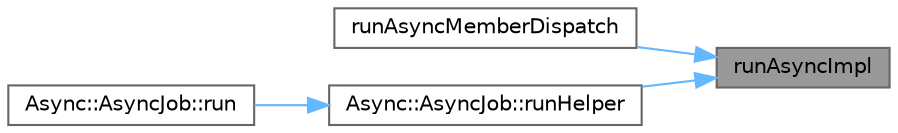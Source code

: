 digraph "runAsyncImpl"
{
 // LATEX_PDF_SIZE
  bgcolor="transparent";
  edge [fontname=Helvetica,fontsize=10,labelfontname=Helvetica,labelfontsize=10];
  node [fontname=Helvetica,fontsize=10,shape=box,height=0.2,width=0.4];
  rankdir="RL";
  Node1 [id="Node000001",label="runAsyncImpl",height=0.2,width=0.4,color="gray40", fillcolor="grey60", style="filled", fontcolor="black",tooltip=" "];
  Node1 -> Node2 [id="edge1_Node000001_Node000002",dir="back",color="steelblue1",style="solid",tooltip=" "];
  Node2 [id="Node000002",label="runAsyncMemberDispatch",height=0.2,width=0.4,color="grey40", fillcolor="white", style="filled",URL="$namespace_async.html#a2db3a7bd981158ae8c35dd00898043c0",tooltip=" "];
  Node1 -> Node3 [id="edge2_Node000001_Node000003",dir="back",color="steelblue1",style="solid",tooltip=" "];
  Node3 [id="Node000003",label="Async::AsyncJob::runHelper",height=0.2,width=0.4,color="grey40", fillcolor="white", style="filled",URL="$class_async_1_1_async_job.html#a8d6ba1d847504642c3e7cc051872d924",tooltip="运行辅助函数。"];
  Node3 -> Node4 [id="edge3_Node000003_Node000004",dir="back",color="steelblue1",style="solid",tooltip=" "];
  Node4 [id="Node000004",label="Async::AsyncJob::run",height=0.2,width=0.4,color="grey40", fillcolor="white", style="filled",URL="$class_async_1_1_async_job.html#ad1717410afd0be936c6213a63c8005fb",tooltip="重写 QRunnable 的 run 方法。"];
}
